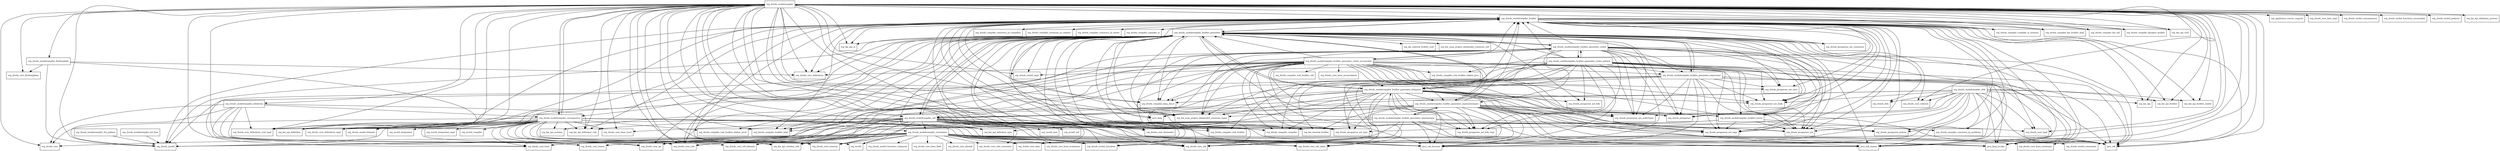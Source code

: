 digraph drools_model_compiler_7_14_0_Final_package_dependencies {
  node [shape = box, fontsize=10.0];
  org_drools_modelcompiler -> java_lang;
  org_drools_modelcompiler -> java_lang_invoke;
  org_drools_modelcompiler -> java_util;
  org_drools_modelcompiler -> java_util_function;
  org_drools_modelcompiler -> java_util_stream;
  org_drools_modelcompiler -> org_appformer_maven_support;
  org_drools_modelcompiler -> org_drools_compiler_builder_impl;
  org_drools_modelcompiler -> org_drools_compiler_compiler;
  org_drools_modelcompiler -> org_drools_compiler_compiler_io_memory;
  org_drools_modelcompiler -> org_drools_compiler_kie_builder_impl;
  org_drools_modelcompiler -> org_drools_compiler_kie_util;
  org_drools_modelcompiler -> org_drools_compiler_kproject_models;
  org_drools_modelcompiler -> org_drools_compiler_lang_descr;
  org_drools_modelcompiler -> org_drools_compiler_rule_builder;
  org_drools_modelcompiler -> org_drools_core;
  org_drools_modelcompiler -> org_drools_core_base;
  org_drools_modelcompiler -> org_drools_core_base_extractors;
  org_drools_modelcompiler -> org_drools_core_base_mvel;
  org_drools_modelcompiler -> org_drools_core_common;
  org_drools_modelcompiler -> org_drools_core_definitions;
  org_drools_modelcompiler -> org_drools_core_definitions_impl;
  org_drools_modelcompiler -> org_drools_core_definitions_rule_impl;
  org_drools_modelcompiler -> org_drools_core_facttemplates;
  org_drools_modelcompiler -> org_drools_core_impl;
  org_drools_modelcompiler -> org_drools_core_rule;
  org_drools_modelcompiler -> org_drools_core_rule_constraint;
  org_drools_modelcompiler -> org_drools_core_ruleunit;
  org_drools_modelcompiler -> org_drools_core_spi;
  org_drools_modelcompiler -> org_drools_core_time_impl;
  org_drools_modelcompiler -> org_drools_core_util;
  org_drools_modelcompiler -> org_drools_model;
  org_drools_modelcompiler -> org_drools_model_consequences;
  org_drools_modelcompiler -> org_drools_model_constraints;
  org_drools_modelcompiler -> org_drools_model_functions;
  org_drools_modelcompiler -> org_drools_model_functions_accumulate;
  org_drools_modelcompiler -> org_drools_model_impl;
  org_drools_modelcompiler -> org_drools_model_patterns;
  org_drools_modelcompiler -> org_drools_modelcompiler_attributes;
  org_drools_modelcompiler -> org_drools_modelcompiler_builder;
  org_drools_modelcompiler -> org_drools_modelcompiler_consequence;
  org_drools_modelcompiler -> org_drools_modelcompiler_constraints;
  org_drools_modelcompiler -> org_drools_modelcompiler_facttemplate;
  org_drools_modelcompiler -> org_drools_modelcompiler_util;
  org_drools_modelcompiler -> org_kie_api;
  org_drools_modelcompiler -> org_kie_api_builder;
  org_drools_modelcompiler -> org_kie_api_builder_model;
  org_drools_modelcompiler -> org_kie_api_conf;
  org_drools_modelcompiler -> org_kie_api_definition;
  org_drools_modelcompiler -> org_kie_api_definition_process;
  org_drools_modelcompiler -> org_kie_api_definition_rule;
  org_drools_modelcompiler -> org_kie_api_definition_type;
  org_drools_modelcompiler -> org_kie_api_io;
  org_drools_modelcompiler -> org_kie_api_runtime_rule;
  org_drools_modelcompiler -> org_kie_internal_builder;
  org_drools_modelcompiler -> org_kie_soup_project_datamodel_commons_types;
  org_drools_modelcompiler_attributes -> org_drools_core;
  org_drools_modelcompiler_attributes -> org_drools_core_definitions_rule_impl;
  org_drools_modelcompiler_attributes -> org_drools_core_reteoo;
  org_drools_modelcompiler_attributes -> org_drools_core_rule;
  org_drools_modelcompiler_attributes -> org_drools_core_spi;
  org_drools_modelcompiler_attributes -> org_drools_model;
  org_drools_modelcompiler_attributes -> org_drools_modelcompiler_consequence;
  org_drools_modelcompiler_attributes -> org_kie_api_definition_rule;
  org_drools_modelcompiler_builder -> java_lang_invoke;
  org_drools_modelcompiler_builder -> java_util;
  org_drools_modelcompiler_builder -> java_util_function;
  org_drools_modelcompiler_builder -> java_util_stream;
  org_drools_modelcompiler_builder -> org_drools_compiler_builder_impl;
  org_drools_modelcompiler_builder -> org_drools_compiler_commons_jci_compilers;
  org_drools_modelcompiler_builder -> org_drools_compiler_commons_jci_problems;
  org_drools_modelcompiler_builder -> org_drools_compiler_commons_jci_readers;
  org_drools_modelcompiler_builder -> org_drools_compiler_commons_jci_stores;
  org_drools_modelcompiler_builder -> org_drools_compiler_compiler;
  org_drools_modelcompiler_builder -> org_drools_compiler_compiler_io;
  org_drools_modelcompiler_builder -> org_drools_compiler_compiler_io_memory;
  org_drools_modelcompiler_builder -> org_drools_compiler_kie_builder_impl;
  org_drools_modelcompiler_builder -> org_drools_compiler_kie_util;
  org_drools_modelcompiler_builder -> org_drools_compiler_kproject_models;
  org_drools_modelcompiler_builder -> org_drools_compiler_lang_descr;
  org_drools_modelcompiler_builder -> org_drools_compiler_rule_builder_dialect_java;
  org_drools_modelcompiler_builder -> org_drools_core_common;
  org_drools_modelcompiler_builder -> org_drools_core_definitions;
  org_drools_modelcompiler_builder -> org_drools_core_definitions_impl;
  org_drools_modelcompiler_builder -> org_drools_core_definitions_rule_impl;
  org_drools_modelcompiler_builder -> org_drools_core_impl;
  org_drools_modelcompiler_builder -> org_drools_core_rule;
  org_drools_modelcompiler_builder -> org_drools_core_util;
  org_drools_modelcompiler_builder -> org_drools_javaparser;
  org_drools_modelcompiler_builder -> org_drools_javaparser_ast;
  org_drools_modelcompiler_builder -> org_drools_javaparser_ast_body;
  org_drools_modelcompiler_builder -> org_drools_javaparser_ast_comments;
  org_drools_modelcompiler_builder -> org_drools_javaparser_ast_expr;
  org_drools_modelcompiler_builder -> org_drools_javaparser_ast_stmt;
  org_drools_modelcompiler_builder -> org_drools_javaparser_ast_type;
  org_drools_modelcompiler_builder -> org_drools_javaparser_printer;
  org_drools_modelcompiler_builder -> org_drools_model;
  org_drools_modelcompiler_builder -> org_drools_modelcompiler;
  org_drools_modelcompiler_builder -> org_drools_modelcompiler_builder_errors;
  org_drools_modelcompiler_builder -> org_drools_modelcompiler_builder_generator;
  org_drools_modelcompiler_builder -> org_kie_api;
  org_drools_modelcompiler_builder -> org_kie_api_builder;
  org_drools_modelcompiler_builder -> org_kie_api_builder_model;
  org_drools_modelcompiler_builder -> org_kie_api_conf;
  org_drools_modelcompiler_builder -> org_kie_api_definition;
  org_drools_modelcompiler_builder -> org_kie_api_definition_rule;
  org_drools_modelcompiler_builder -> org_kie_api_io;
  org_drools_modelcompiler_builder -> org_kie_internal_builder;
  org_drools_modelcompiler_builder -> org_kie_soup_project_datamodel_commons_types;
  org_drools_modelcompiler_builder_errors -> org_drools_compiler_commons_jci_problems;
  org_drools_modelcompiler_builder_errors -> org_drools_compiler_compiler;
  org_drools_modelcompiler_builder_errors -> org_drools_javaparser_ast;
  org_drools_modelcompiler_builder_errors -> org_drools_javaparser_ast_expr;
  org_drools_modelcompiler_builder_errors -> org_drools_javaparser_printer;
  org_drools_modelcompiler_builder_errors -> org_kie_internal_builder;
  org_drools_modelcompiler_builder_generator -> java_lang;
  org_drools_modelcompiler_builder_generator -> java_lang_invoke;
  org_drools_modelcompiler_builder_generator -> java_util;
  org_drools_modelcompiler_builder_generator -> java_util_function;
  org_drools_modelcompiler_builder_generator -> java_util_stream;
  org_drools_modelcompiler_builder_generator -> org_drools_compiler_builder_impl;
  org_drools_modelcompiler_builder_generator -> org_drools_compiler_compiler;
  org_drools_modelcompiler_builder_generator -> org_drools_compiler_lang_descr;
  org_drools_modelcompiler_builder_generator -> org_drools_compiler_rule_builder_dialect_mvel;
  org_drools_modelcompiler_builder_generator -> org_drools_core_base;
  org_drools_modelcompiler_builder_generator -> org_drools_core_definitions;
  org_drools_modelcompiler_builder_generator -> org_drools_core_factmodel;
  org_drools_modelcompiler_builder_generator -> org_drools_core_rule;
  org_drools_modelcompiler_builder_generator -> org_drools_core_ruleunit;
  org_drools_modelcompiler_builder_generator -> org_drools_core_spi;
  org_drools_modelcompiler_builder_generator -> org_drools_core_time;
  org_drools_modelcompiler_builder_generator -> org_drools_core_util;
  org_drools_modelcompiler_builder_generator -> org_drools_core_util_index;
  org_drools_modelcompiler_builder_generator -> org_drools_drlx;
  org_drools_modelcompiler_builder_generator -> org_drools_javaparser;
  org_drools_modelcompiler_builder_generator -> org_drools_javaparser_ast;
  org_drools_modelcompiler_builder_generator -> org_drools_javaparser_ast_body;
  org_drools_modelcompiler_builder_generator -> org_drools_javaparser_ast_comments;
  org_drools_modelcompiler_builder_generator -> org_drools_javaparser_ast_drlx;
  org_drools_modelcompiler_builder_generator -> org_drools_javaparser_ast_drlx_expr;
  org_drools_modelcompiler_builder_generator -> org_drools_javaparser_ast_expr;
  org_drools_modelcompiler_builder_generator -> org_drools_javaparser_ast_nodeTypes;
  org_drools_modelcompiler_builder_generator -> org_drools_javaparser_ast_stmt;
  org_drools_modelcompiler_builder_generator -> org_drools_javaparser_ast_type;
  org_drools_modelcompiler_builder_generator -> org_drools_model;
  org_drools_modelcompiler_builder_generator -> org_drools_model_bitmask;
  org_drools_modelcompiler_builder_generator -> org_drools_model_functions;
  org_drools_modelcompiler_builder_generator -> org_drools_model_impl;
  org_drools_modelcompiler_builder_generator -> org_drools_modelcompiler_builder;
  org_drools_modelcompiler_builder_generator -> org_drools_modelcompiler_builder_errors;
  org_drools_modelcompiler_builder_generator -> org_drools_modelcompiler_builder_generator_drlxparse;
  org_drools_modelcompiler_builder_generator -> org_drools_modelcompiler_builder_generator_expression;
  org_drools_modelcompiler_builder_generator -> org_drools_modelcompiler_builder_generator_expressiontyper;
  org_drools_modelcompiler_builder_generator -> org_drools_modelcompiler_builder_generator_visitor;
  org_drools_modelcompiler_builder_generator -> org_drools_modelcompiler_consequence;
  org_drools_modelcompiler_builder_generator -> org_drools_modelcompiler_util;
  org_drools_modelcompiler_builder_generator -> org_kie_api_definition_type;
  org_drools_modelcompiler_builder_generator -> org_kie_api_io;
  org_drools_modelcompiler_builder_generator -> org_kie_api_runtime_rule;
  org_drools_modelcompiler_builder_generator -> org_kie_internal_builder;
  org_drools_modelcompiler_builder_generator -> org_kie_internal_builder_conf;
  org_drools_modelcompiler_builder_generator -> org_kie_soup_project_datamodel_commons_types;
  org_drools_modelcompiler_builder_generator -> org_kie_soup_project_datamodel_commons_util;
  org_drools_modelcompiler_builder_generator_drlxparse -> java_lang;
  org_drools_modelcompiler_builder_generator_drlxparse -> java_lang_invoke;
  org_drools_modelcompiler_builder_generator_drlxparse -> java_util;
  org_drools_modelcompiler_builder_generator_drlxparse -> java_util_function;
  org_drools_modelcompiler_builder_generator_drlxparse -> java_util_stream;
  org_drools_modelcompiler_builder_generator_drlxparse -> org_drools_compiler_compiler;
  org_drools_modelcompiler_builder_generator_drlxparse -> org_drools_compiler_lang_descr;
  org_drools_modelcompiler_builder_generator_drlxparse -> org_drools_core_util;
  org_drools_modelcompiler_builder_generator_drlxparse -> org_drools_core_util_index;
  org_drools_modelcompiler_builder_generator_drlxparse -> org_drools_javaparser;
  org_drools_modelcompiler_builder_generator_drlxparse -> org_drools_javaparser_ast;
  org_drools_modelcompiler_builder_generator_drlxparse -> org_drools_javaparser_ast_body;
  org_drools_modelcompiler_builder_generator_drlxparse -> org_drools_javaparser_ast_drlx;
  org_drools_modelcompiler_builder_generator_drlxparse -> org_drools_javaparser_ast_drlx_expr;
  org_drools_modelcompiler_builder_generator_drlxparse -> org_drools_javaparser_ast_expr;
  org_drools_modelcompiler_builder_generator_drlxparse -> org_drools_javaparser_ast_nodeTypes;
  org_drools_modelcompiler_builder_generator_drlxparse -> org_drools_javaparser_ast_type;
  org_drools_modelcompiler_builder_generator_drlxparse -> org_drools_modelcompiler_builder;
  org_drools_modelcompiler_builder_generator_drlxparse -> org_drools_modelcompiler_builder_errors;
  org_drools_modelcompiler_builder_generator_drlxparse -> org_drools_modelcompiler_builder_generator;
  org_drools_modelcompiler_builder_generator_drlxparse -> org_drools_modelcompiler_builder_generator_expressiontyper;
  org_drools_modelcompiler_builder_generator_drlxparse -> org_drools_modelcompiler_util;
  org_drools_modelcompiler_builder_generator_drlxparse -> org_kie_api_definition_type;
  org_drools_modelcompiler_builder_generator_drlxparse -> org_kie_soup_project_datamodel_commons_types;
  org_drools_modelcompiler_builder_generator_expression -> java_lang_invoke;
  org_drools_modelcompiler_builder_generator_expression -> java_util;
  org_drools_modelcompiler_builder_generator_expression -> java_util_function;
  org_drools_modelcompiler_builder_generator_expression -> java_util_stream;
  org_drools_modelcompiler_builder_generator_expression -> org_drools_core_util_index;
  org_drools_modelcompiler_builder_generator_expression -> org_drools_javaparser;
  org_drools_modelcompiler_builder_generator_expression -> org_drools_javaparser_ast;
  org_drools_modelcompiler_builder_generator_expression -> org_drools_javaparser_ast_body;
  org_drools_modelcompiler_builder_generator_expression -> org_drools_javaparser_ast_expr;
  org_drools_modelcompiler_builder_generator_expression -> org_drools_javaparser_ast_nodeTypes;
  org_drools_modelcompiler_builder_generator_expression -> org_drools_javaparser_ast_stmt;
  org_drools_modelcompiler_builder_generator_expression -> org_drools_javaparser_ast_type;
  org_drools_modelcompiler_builder_generator_expression -> org_drools_model;
  org_drools_modelcompiler_builder_generator_expression -> org_drools_modelcompiler_builder_generator;
  org_drools_modelcompiler_builder_generator_expression -> org_drools_modelcompiler_builder_generator_drlxparse;
  org_drools_modelcompiler_builder_generator_expression -> org_drools_modelcompiler_util;
  org_drools_modelcompiler_builder_generator_expressiontyper -> java_lang;
  org_drools_modelcompiler_builder_generator_expressiontyper -> java_lang_invoke;
  org_drools_modelcompiler_builder_generator_expressiontyper -> java_util;
  org_drools_modelcompiler_builder_generator_expressiontyper -> java_util_function;
  org_drools_modelcompiler_builder_generator_expressiontyper -> java_util_stream;
  org_drools_modelcompiler_builder_generator_expressiontyper -> org_drools_core_util;
  org_drools_modelcompiler_builder_generator_expressiontyper -> org_drools_javaparser;
  org_drools_modelcompiler_builder_generator_expressiontyper -> org_drools_javaparser_ast;
  org_drools_modelcompiler_builder_generator_expressiontyper -> org_drools_javaparser_ast_drlx_expr;
  org_drools_modelcompiler_builder_generator_expressiontyper -> org_drools_javaparser_ast_expr;
  org_drools_modelcompiler_builder_generator_expressiontyper -> org_drools_javaparser_ast_nodeTypes;
  org_drools_modelcompiler_builder_generator_expressiontyper -> org_drools_javaparser_ast_type;
  org_drools_modelcompiler_builder_generator_expressiontyper -> org_drools_javaparser_printer;
  org_drools_modelcompiler_builder_generator_expressiontyper -> org_drools_model_functions;
  org_drools_modelcompiler_builder_generator_expressiontyper -> org_drools_modelcompiler_builder;
  org_drools_modelcompiler_builder_generator_expressiontyper -> org_drools_modelcompiler_builder_errors;
  org_drools_modelcompiler_builder_generator_expressiontyper -> org_drools_modelcompiler_builder_generator;
  org_drools_modelcompiler_builder_generator_expressiontyper -> org_drools_modelcompiler_builder_generator_operatorspec;
  org_drools_modelcompiler_builder_generator_expressiontyper -> org_drools_modelcompiler_util;
  org_drools_modelcompiler_builder_generator_expressiontyper -> org_kie_internal_builder;
  org_drools_modelcompiler_builder_generator_expressiontyper -> org_kie_soup_project_datamodel_commons_types;
  org_drools_modelcompiler_builder_generator_operatorspec -> java_lang_invoke;
  org_drools_modelcompiler_builder_generator_operatorspec -> java_util;
  org_drools_modelcompiler_builder_generator_operatorspec -> java_util_function;
  org_drools_modelcompiler_builder_generator_operatorspec -> org_drools_compiler_builder_impl;
  org_drools_modelcompiler_builder_generator_operatorspec -> org_drools_core_base;
  org_drools_modelcompiler_builder_generator_operatorspec -> org_drools_core_base_evaluators;
  org_drools_modelcompiler_builder_generator_operatorspec -> org_drools_core_common;
  org_drools_modelcompiler_builder_generator_operatorspec -> org_drools_core_spi;
  org_drools_modelcompiler_builder_generator_operatorspec -> org_drools_javaparser_ast;
  org_drools_modelcompiler_builder_generator_operatorspec -> org_drools_javaparser_ast_drlx_expr;
  org_drools_modelcompiler_builder_generator_operatorspec -> org_drools_javaparser_ast_expr;
  org_drools_modelcompiler_builder_generator_operatorspec -> org_drools_model_functions;
  org_drools_modelcompiler_builder_generator_operatorspec -> org_drools_modelcompiler_builder_generator;
  org_drools_modelcompiler_builder_generator_operatorspec -> org_drools_modelcompiler_builder_generator_drlxparse;
  org_drools_modelcompiler_builder_generator_operatorspec -> org_drools_modelcompiler_builder_generator_expressiontyper;
  org_drools_modelcompiler_builder_generator_visitor -> java_lang_invoke;
  org_drools_modelcompiler_builder_generator_visitor -> java_util;
  org_drools_modelcompiler_builder_generator_visitor -> java_util_function;
  org_drools_modelcompiler_builder_generator_visitor -> org_drools_compiler_builder_impl;
  org_drools_modelcompiler_builder_generator_visitor -> org_drools_compiler_lang_descr;
  org_drools_modelcompiler_builder_generator_visitor -> org_drools_core_rule;
  org_drools_modelcompiler_builder_generator_visitor -> org_drools_core_util;
  org_drools_modelcompiler_builder_generator_visitor -> org_drools_javaparser;
  org_drools_modelcompiler_builder_generator_visitor -> org_drools_javaparser_ast;
  org_drools_modelcompiler_builder_generator_visitor -> org_drools_javaparser_ast_body;
  org_drools_modelcompiler_builder_generator_visitor -> org_drools_javaparser_ast_drlx_expr;
  org_drools_modelcompiler_builder_generator_visitor -> org_drools_javaparser_ast_expr;
  org_drools_modelcompiler_builder_generator_visitor -> org_drools_javaparser_ast_nodeTypes;
  org_drools_modelcompiler_builder_generator_visitor -> org_drools_javaparser_ast_stmt;
  org_drools_modelcompiler_builder_generator_visitor -> org_drools_modelcompiler_builder;
  org_drools_modelcompiler_builder_generator_visitor -> org_drools_modelcompiler_builder_errors;
  org_drools_modelcompiler_builder_generator_visitor -> org_drools_modelcompiler_builder_generator;
  org_drools_modelcompiler_builder_generator_visitor -> org_drools_modelcompiler_builder_generator_drlxparse;
  org_drools_modelcompiler_builder_generator_visitor -> org_drools_modelcompiler_builder_generator_expression;
  org_drools_modelcompiler_builder_generator_visitor -> org_drools_modelcompiler_builder_generator_expressiontyper;
  org_drools_modelcompiler_builder_generator_visitor -> org_drools_modelcompiler_builder_generator_visitor_accumulate;
  org_drools_modelcompiler_builder_generator_visitor -> org_drools_modelcompiler_builder_generator_visitor_pattern;
  org_drools_modelcompiler_builder_generator_visitor -> org_kie_internal_builder;
  org_drools_modelcompiler_builder_generator_visitor -> org_kie_soup_project_datamodel_commons_types;
  org_drools_modelcompiler_builder_generator_visitor_accumulate -> java_lang_invoke;
  org_drools_modelcompiler_builder_generator_visitor_accumulate -> java_util;
  org_drools_modelcompiler_builder_generator_visitor_accumulate -> java_util_function;
  org_drools_modelcompiler_builder_generator_visitor_accumulate -> java_util_stream;
  org_drools_modelcompiler_builder_generator_visitor_accumulate -> org_drools_compiler_builder_impl;
  org_drools_modelcompiler_builder_generator_visitor_accumulate -> org_drools_compiler_compiler;
  org_drools_modelcompiler_builder_generator_visitor_accumulate -> org_drools_compiler_lang_descr;
  org_drools_modelcompiler_builder_generator_visitor_accumulate -> org_drools_compiler_rule_builder;
  org_drools_modelcompiler_builder_generator_visitor_accumulate -> org_drools_compiler_rule_builder_dialect_java;
  org_drools_modelcompiler_builder_generator_visitor_accumulate -> org_drools_compiler_rule_builder_util;
  org_drools_modelcompiler_builder_generator_visitor_accumulate -> org_drools_core_base_accumulators;
  org_drools_modelcompiler_builder_generator_visitor_accumulate -> org_drools_core_definitions;
  org_drools_modelcompiler_builder_generator_visitor_accumulate -> org_drools_core_definitions_rule_impl;
  org_drools_modelcompiler_builder_generator_visitor_accumulate -> org_drools_core_rule;
  org_drools_modelcompiler_builder_generator_visitor_accumulate -> org_drools_core_spi;
  org_drools_modelcompiler_builder_generator_visitor_accumulate -> org_drools_javaparser;
  org_drools_modelcompiler_builder_generator_visitor_accumulate -> org_drools_javaparser_ast;
  org_drools_modelcompiler_builder_generator_visitor_accumulate -> org_drools_javaparser_ast_body;
  org_drools_modelcompiler_builder_generator_visitor_accumulate -> org_drools_javaparser_ast_drlx_expr;
  org_drools_modelcompiler_builder_generator_visitor_accumulate -> org_drools_javaparser_ast_expr;
  org_drools_modelcompiler_builder_generator_visitor_accumulate -> org_drools_javaparser_ast_nodeTypes;
  org_drools_modelcompiler_builder_generator_visitor_accumulate -> org_drools_javaparser_ast_stmt;
  org_drools_modelcompiler_builder_generator_visitor_accumulate -> org_drools_javaparser_ast_type;
  org_drools_modelcompiler_builder_generator_visitor_accumulate -> org_drools_modelcompiler_builder;
  org_drools_modelcompiler_builder_generator_visitor_accumulate -> org_drools_modelcompiler_builder_errors;
  org_drools_modelcompiler_builder_generator_visitor_accumulate -> org_drools_modelcompiler_builder_generator;
  org_drools_modelcompiler_builder_generator_visitor_accumulate -> org_drools_modelcompiler_builder_generator_drlxparse;
  org_drools_modelcompiler_builder_generator_visitor_accumulate -> org_drools_modelcompiler_builder_generator_expression;
  org_drools_modelcompiler_builder_generator_visitor_accumulate -> org_drools_modelcompiler_builder_generator_expressiontyper;
  org_drools_modelcompiler_builder_generator_visitor_accumulate -> org_drools_modelcompiler_builder_generator_visitor;
  org_drools_modelcompiler_builder_generator_visitor_accumulate -> org_drools_modelcompiler_util;
  org_drools_modelcompiler_builder_generator_visitor_accumulate -> org_kie_api_runtime_rule;
  org_drools_modelcompiler_builder_generator_visitor_accumulate -> org_kie_internal_builder;
  org_drools_modelcompiler_builder_generator_visitor_accumulate -> org_kie_soup_project_datamodel_commons_types;
  org_drools_modelcompiler_builder_generator_visitor_pattern -> java_lang_invoke;
  org_drools_modelcompiler_builder_generator_visitor_pattern -> java_util;
  org_drools_modelcompiler_builder_generator_visitor_pattern -> java_util_function;
  org_drools_modelcompiler_builder_generator_visitor_pattern -> java_util_stream;
  org_drools_modelcompiler_builder_generator_visitor_pattern -> org_drools_compiler_compiler;
  org_drools_modelcompiler_builder_generator_visitor_pattern -> org_drools_compiler_lang_descr;
  org_drools_modelcompiler_builder_generator_visitor_pattern -> org_drools_compiler_rule_builder;
  org_drools_modelcompiler_builder_generator_visitor_pattern -> org_drools_core_util;
  org_drools_modelcompiler_builder_generator_visitor_pattern -> org_drools_javaparser_ast;
  org_drools_modelcompiler_builder_generator_visitor_pattern -> org_drools_javaparser_ast_body;
  org_drools_modelcompiler_builder_generator_visitor_pattern -> org_drools_javaparser_ast_drlx;
  org_drools_modelcompiler_builder_generator_visitor_pattern -> org_drools_javaparser_ast_drlx_expr;
  org_drools_modelcompiler_builder_generator_visitor_pattern -> org_drools_javaparser_ast_expr;
  org_drools_modelcompiler_builder_generator_visitor_pattern -> org_drools_javaparser_ast_nodeTypes;
  org_drools_modelcompiler_builder_generator_visitor_pattern -> org_drools_model_impl;
  org_drools_modelcompiler_builder_generator_visitor_pattern -> org_drools_modelcompiler_builder;
  org_drools_modelcompiler_builder_generator_visitor_pattern -> org_drools_modelcompiler_builder_errors;
  org_drools_modelcompiler_builder_generator_visitor_pattern -> org_drools_modelcompiler_builder_generator;
  org_drools_modelcompiler_builder_generator_visitor_pattern -> org_drools_modelcompiler_builder_generator_drlxparse;
  org_drools_modelcompiler_builder_generator_visitor_pattern -> org_drools_modelcompiler_builder_generator_expression;
  org_drools_modelcompiler_builder_generator_visitor_pattern -> org_drools_modelcompiler_builder_generator_visitor;
  org_drools_modelcompiler_builder_generator_visitor_pattern -> org_kie_internal_builder;
  org_drools_modelcompiler_builder_generator_visitor_pattern -> org_kie_soup_project_datamodel_commons_types;
  org_drools_modelcompiler_consequence -> java_lang_invoke;
  org_drools_modelcompiler_consequence -> java_util_function;
  org_drools_modelcompiler_consequence -> java_util_stream;
  org_drools_modelcompiler_consequence -> org_drools_compiler_rule_builder_dialect_mvel;
  org_drools_modelcompiler_consequence -> org_drools_core;
  org_drools_modelcompiler_consequence -> org_drools_core_base;
  org_drools_modelcompiler_consequence -> org_drools_core_base_mvel;
  org_drools_modelcompiler_consequence -> org_drools_core_common;
  org_drools_modelcompiler_consequence -> org_drools_core_definitions_impl;
  org_drools_modelcompiler_consequence -> org_drools_core_definitions_rule_impl;
  org_drools_modelcompiler_consequence -> org_drools_core_impl;
  org_drools_modelcompiler_consequence -> org_drools_core_reteoo;
  org_drools_modelcompiler_consequence -> org_drools_core_rule;
  org_drools_modelcompiler_consequence -> org_drools_core_spi;
  org_drools_modelcompiler_consequence -> org_drools_core_util_bitmask;
  org_drools_modelcompiler_consequence -> org_drools_model;
  org_drools_modelcompiler_consequence -> org_drools_model_bitmask;
  org_drools_modelcompiler_consequence -> org_drools_model_functions;
  org_drools_modelcompiler_consequence -> org_drools_modelcompiler;
  org_drools_modelcompiler_consequence -> org_kie_api_definition;
  org_drools_modelcompiler_consequence -> org_kie_api_definition_rule;
  org_drools_modelcompiler_consequence -> org_kie_api_runtime;
  org_drools_modelcompiler_consequence -> org_kie_api_runtime_rule;
  org_drools_modelcompiler_consequence -> org_mvel2;
  org_drools_modelcompiler_consequence -> org_mvel2_compiler;
  org_drools_modelcompiler_consequence -> org_mvel2_integration;
  org_drools_modelcompiler_consequence -> org_mvel2_integration_impl;
  org_drools_modelcompiler_constraints -> java_lang_invoke;
  org_drools_modelcompiler_constraints -> java_util;
  org_drools_modelcompiler_constraints -> java_util_function;
  org_drools_modelcompiler_constraints -> java_util_stream;
  org_drools_modelcompiler_constraints -> org_drools_core;
  org_drools_modelcompiler_constraints -> org_drools_core_base;
  org_drools_modelcompiler_constraints -> org_drools_core_base_evaluators;
  org_drools_modelcompiler_constraints -> org_drools_core_base_extractors;
  org_drools_modelcompiler_constraints -> org_drools_core_base_field;
  org_drools_modelcompiler_constraints -> org_drools_core_common;
  org_drools_modelcompiler_constraints -> org_drools_core_phreak;
  org_drools_modelcompiler_constraints -> org_drools_core_reteoo;
  org_drools_modelcompiler_constraints -> org_drools_core_rule;
  org_drools_modelcompiler_constraints -> org_drools_core_rule_constraint;
  org_drools_modelcompiler_constraints -> org_drools_core_spi;
  org_drools_modelcompiler_constraints -> org_drools_core_time;
  org_drools_modelcompiler_constraints -> org_drools_core_util;
  org_drools_modelcompiler_constraints -> org_drools_core_util_bitmask;
  org_drools_modelcompiler_constraints -> org_drools_core_util_index;
  org_drools_modelcompiler_constraints -> org_drools_model;
  org_drools_modelcompiler_constraints -> org_drools_model_constraints;
  org_drools_modelcompiler_constraints -> org_drools_model_functions;
  org_drools_modelcompiler_constraints -> org_drools_model_functions_temporal;
  org_drools_modelcompiler_constraints -> org_kie_api_runtime_rule;
  org_drools_modelcompiler_constraints -> org_mvel2;
  org_drools_modelcompiler_drlx -> java_lang_invoke;
  org_drools_modelcompiler_drlx -> java_util;
  org_drools_modelcompiler_drlx -> java_util_function;
  org_drools_modelcompiler_drlx -> java_util_stream;
  org_drools_modelcompiler_drlx -> org_drools_core_impl;
  org_drools_modelcompiler_drlx -> org_drools_core_ruleunit;
  org_drools_modelcompiler_drlx -> org_drools_drlx;
  org_drools_modelcompiler_drlx -> org_drools_javaparser;
  org_drools_modelcompiler_drlx -> org_drools_javaparser_ast;
  org_drools_modelcompiler_drlx -> org_drools_javaparser_ast_body;
  org_drools_modelcompiler_drlx -> org_drools_javaparser_ast_nodeTypes;
  org_drools_modelcompiler_drlx -> org_drools_javaparser_ast_type;
  org_drools_modelcompiler_drlx -> org_drools_javaparser_printer;
  org_drools_modelcompiler_drlx -> org_kie_api;
  org_drools_modelcompiler_drlx -> org_kie_api_builder;
  org_drools_modelcompiler_drlx -> org_kie_api_builder_model;
  org_drools_modelcompiler_drlx -> org_kie_api_runtime;
  org_drools_modelcompiler_drlx -> org_kie_api_runtime_rule;
  org_drools_modelcompiler_dsl_flow -> org_drools_model;
  org_drools_modelcompiler_dsl_pattern -> org_drools_model;
  org_drools_modelcompiler_facttemplate -> org_drools_core_definitions;
  org_drools_modelcompiler_facttemplate -> org_drools_core_definitions_impl;
  org_drools_modelcompiler_facttemplate -> org_drools_core_facttemplates;
  org_drools_modelcompiler_facttemplate -> org_drools_model;
  org_drools_modelcompiler_util -> java_lang_invoke;
  org_drools_modelcompiler_util -> java_util_function;
  org_drools_modelcompiler_util -> org_drools_compiler_compiler;
  org_drools_modelcompiler_util -> org_drools_compiler_rule_builder;
  org_drools_modelcompiler_util -> org_drools_compiler_rule_builder_dialect_mvel;
  org_drools_modelcompiler_util -> org_drools_core_base;
  org_drools_modelcompiler_util -> org_drools_core_base_evaluators;
  org_drools_modelcompiler_util -> org_drools_core_base_mvel;
  org_drools_modelcompiler_util -> org_drools_core_common;
  org_drools_modelcompiler_util -> org_drools_core_definitions_impl;
  org_drools_modelcompiler_util -> org_drools_core_factmodel;
  org_drools_modelcompiler_util -> org_drools_core_reteoo;
  org_drools_modelcompiler_util -> org_drools_core_rule;
  org_drools_modelcompiler_util -> org_drools_core_rule_constraint;
  org_drools_modelcompiler_util -> org_drools_core_spi;
  org_drools_modelcompiler_util -> org_drools_core_util;
  org_drools_modelcompiler_util -> org_drools_javaparser_ast_type;
  org_drools_modelcompiler_util -> org_drools_model;
  org_drools_modelcompiler_util -> org_drools_model_functions;
  org_drools_modelcompiler_util -> org_drools_modelcompiler_builder_generator;
  org_drools_modelcompiler_util -> org_drools_modelcompiler_constraints;
  org_drools_modelcompiler_util -> org_kie_api_definition_rule;
  org_drools_modelcompiler_util -> org_kie_api_definition_type;
  org_drools_modelcompiler_util -> org_mvel2;
  org_drools_modelcompiler_util -> org_mvel2_asm;
  org_drools_modelcompiler_util -> org_mvel2_util;
}
